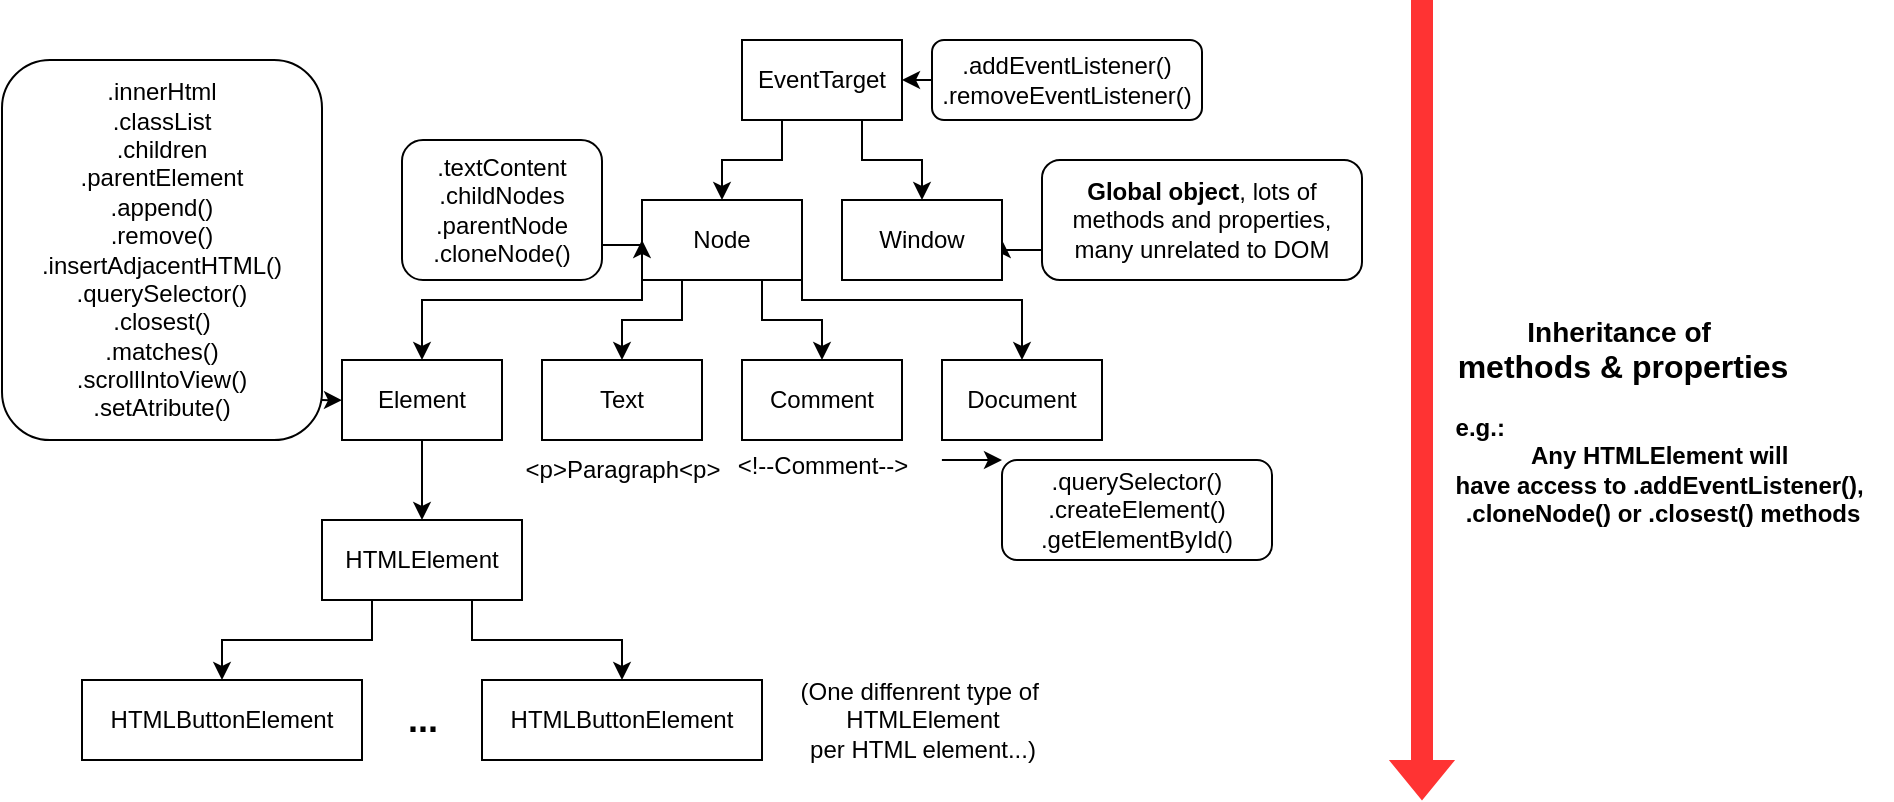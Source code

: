 <mxfile version="24.7.17">
  <diagram name="Page-1" id="cwCSMLvQB16mqPzhgLTa">
    <mxGraphModel dx="1032" dy="1187" grid="1" gridSize="10" guides="1" tooltips="1" connect="1" arrows="1" fold="1" page="1" pageScale="1" pageWidth="1400" pageHeight="850" math="0" shadow="0">
      <root>
        <mxCell id="0" />
        <mxCell id="1" parent="0" />
        <mxCell id="5odNm_XxMNScw-jy-BF9-6" style="edgeStyle=orthogonalEdgeStyle;rounded=0;orthogonalLoop=1;jettySize=auto;html=1;exitX=0.25;exitY=1;exitDx=0;exitDy=0;entryX=0.5;entryY=0;entryDx=0;entryDy=0;" edge="1" parent="1" source="5odNm_XxMNScw-jy-BF9-1" target="5odNm_XxMNScw-jy-BF9-2">
          <mxGeometry relative="1" as="geometry" />
        </mxCell>
        <mxCell id="5odNm_XxMNScw-jy-BF9-7" style="edgeStyle=orthogonalEdgeStyle;rounded=0;orthogonalLoop=1;jettySize=auto;html=1;exitX=0.75;exitY=1;exitDx=0;exitDy=0;entryX=0.5;entryY=0;entryDx=0;entryDy=0;" edge="1" parent="1" source="5odNm_XxMNScw-jy-BF9-1" target="5odNm_XxMNScw-jy-BF9-3">
          <mxGeometry relative="1" as="geometry" />
        </mxCell>
        <mxCell id="5odNm_XxMNScw-jy-BF9-8" style="edgeStyle=orthogonalEdgeStyle;rounded=0;orthogonalLoop=1;jettySize=auto;html=1;exitX=1;exitY=1;exitDx=0;exitDy=0;entryX=0.5;entryY=0;entryDx=0;entryDy=0;" edge="1" parent="1" source="5odNm_XxMNScw-jy-BF9-1" target="5odNm_XxMNScw-jy-BF9-4">
          <mxGeometry relative="1" as="geometry">
            <Array as="points">
              <mxPoint x="520" y="230" />
              <mxPoint x="630" y="230" />
            </Array>
          </mxGeometry>
        </mxCell>
        <mxCell id="5odNm_XxMNScw-jy-BF9-9" style="edgeStyle=orthogonalEdgeStyle;rounded=0;orthogonalLoop=1;jettySize=auto;html=1;exitX=0;exitY=1;exitDx=0;exitDy=0;entryX=0.5;entryY=0;entryDx=0;entryDy=0;" edge="1" parent="1" source="5odNm_XxMNScw-jy-BF9-1" target="5odNm_XxMNScw-jy-BF9-5">
          <mxGeometry relative="1" as="geometry">
            <Array as="points">
              <mxPoint x="440" y="230" />
              <mxPoint x="330" y="230" />
            </Array>
          </mxGeometry>
        </mxCell>
        <mxCell id="5odNm_XxMNScw-jy-BF9-1" value="Node" style="rounded=0;whiteSpace=wrap;html=1;" vertex="1" parent="1">
          <mxGeometry x="440" y="180" width="80" height="40" as="geometry" />
        </mxCell>
        <mxCell id="5odNm_XxMNScw-jy-BF9-2" value="Text" style="rounded=0;whiteSpace=wrap;html=1;" vertex="1" parent="1">
          <mxGeometry x="390" y="260" width="80" height="40" as="geometry" />
        </mxCell>
        <mxCell id="5odNm_XxMNScw-jy-BF9-3" value="Comment" style="rounded=0;whiteSpace=wrap;html=1;" vertex="1" parent="1">
          <mxGeometry x="490" y="260" width="80" height="40" as="geometry" />
        </mxCell>
        <mxCell id="5odNm_XxMNScw-jy-BF9-4" value="Document" style="rounded=0;whiteSpace=wrap;html=1;" vertex="1" parent="1">
          <mxGeometry x="590" y="260" width="80" height="40" as="geometry" />
        </mxCell>
        <mxCell id="5odNm_XxMNScw-jy-BF9-11" style="edgeStyle=orthogonalEdgeStyle;rounded=0;orthogonalLoop=1;jettySize=auto;html=1;exitX=0.5;exitY=1;exitDx=0;exitDy=0;entryX=0.5;entryY=0;entryDx=0;entryDy=0;" edge="1" parent="1" source="5odNm_XxMNScw-jy-BF9-5" target="5odNm_XxMNScw-jy-BF9-10">
          <mxGeometry relative="1" as="geometry" />
        </mxCell>
        <mxCell id="5odNm_XxMNScw-jy-BF9-5" value="Element" style="rounded=0;whiteSpace=wrap;html=1;" vertex="1" parent="1">
          <mxGeometry x="290" y="260" width="80" height="40" as="geometry" />
        </mxCell>
        <mxCell id="5odNm_XxMNScw-jy-BF9-15" style="edgeStyle=orthogonalEdgeStyle;rounded=0;orthogonalLoop=1;jettySize=auto;html=1;exitX=0.25;exitY=1;exitDx=0;exitDy=0;entryX=0.5;entryY=0;entryDx=0;entryDy=0;" edge="1" parent="1" source="5odNm_XxMNScw-jy-BF9-10" target="5odNm_XxMNScw-jy-BF9-12">
          <mxGeometry relative="1" as="geometry" />
        </mxCell>
        <mxCell id="5odNm_XxMNScw-jy-BF9-16" style="edgeStyle=orthogonalEdgeStyle;rounded=0;orthogonalLoop=1;jettySize=auto;html=1;exitX=0.75;exitY=1;exitDx=0;exitDy=0;entryX=0.5;entryY=0;entryDx=0;entryDy=0;" edge="1" parent="1" source="5odNm_XxMNScw-jy-BF9-10" target="5odNm_XxMNScw-jy-BF9-14">
          <mxGeometry relative="1" as="geometry" />
        </mxCell>
        <mxCell id="5odNm_XxMNScw-jy-BF9-10" value="HTMLElement" style="rounded=0;whiteSpace=wrap;html=1;" vertex="1" parent="1">
          <mxGeometry x="280" y="340" width="100" height="40" as="geometry" />
        </mxCell>
        <mxCell id="5odNm_XxMNScw-jy-BF9-12" value="HTMLButtonElement" style="rounded=0;whiteSpace=wrap;html=1;" vertex="1" parent="1">
          <mxGeometry x="160" y="420" width="140" height="40" as="geometry" />
        </mxCell>
        <mxCell id="5odNm_XxMNScw-jy-BF9-13" value="&lt;font style=&quot;font-size: 18px;&quot;&gt;&lt;b&gt;...&lt;/b&gt;&lt;/font&gt;" style="text;html=1;align=center;verticalAlign=middle;resizable=0;points=[];autosize=1;strokeColor=none;fillColor=none;" vertex="1" parent="1">
          <mxGeometry x="310" y="420" width="40" height="40" as="geometry" />
        </mxCell>
        <mxCell id="5odNm_XxMNScw-jy-BF9-14" value="HTMLButtonElement" style="rounded=0;whiteSpace=wrap;html=1;" vertex="1" parent="1">
          <mxGeometry x="360" y="420" width="140" height="40" as="geometry" />
        </mxCell>
        <mxCell id="5odNm_XxMNScw-jy-BF9-31" style="edgeStyle=orthogonalEdgeStyle;rounded=0;orthogonalLoop=1;jettySize=auto;html=1;exitX=1;exitY=0.75;exitDx=0;exitDy=0;entryX=0;entryY=0.5;entryDx=0;entryDy=0;" edge="1" parent="1" source="5odNm_XxMNScw-jy-BF9-18" target="5odNm_XxMNScw-jy-BF9-1">
          <mxGeometry relative="1" as="geometry" />
        </mxCell>
        <mxCell id="5odNm_XxMNScw-jy-BF9-18" value=".textContent&lt;div&gt;.childNodes&lt;/div&gt;&lt;div&gt;.parentNode&lt;/div&gt;&lt;div&gt;.cloneNode()&lt;/div&gt;" style="rounded=1;whiteSpace=wrap;html=1;" vertex="1" parent="1">
          <mxGeometry x="320" y="150" width="100" height="70" as="geometry" />
        </mxCell>
        <mxCell id="5odNm_XxMNScw-jy-BF9-19" value=".innerHtml&lt;div&gt;.classList&lt;/div&gt;&lt;div&gt;.children&lt;/div&gt;&lt;div&gt;.parentElement&lt;/div&gt;&lt;div&gt;.append()&lt;/div&gt;&lt;div&gt;.remove()&lt;/div&gt;&lt;div&gt;.insertAdjacentHTML()&lt;/div&gt;&lt;div&gt;.querySelector()&lt;/div&gt;&lt;div&gt;.closest()&lt;/div&gt;&lt;div&gt;.matches()&lt;/div&gt;&lt;div&gt;.scrollIntoView()&lt;/div&gt;&lt;div&gt;.setAtribute()&lt;/div&gt;" style="rounded=1;whiteSpace=wrap;html=1;" vertex="1" parent="1">
          <mxGeometry x="120" y="110" width="160" height="190" as="geometry" />
        </mxCell>
        <mxCell id="5odNm_XxMNScw-jy-BF9-20" value="&amp;lt;p&amp;gt;Paragraph&amp;lt;p&amp;gt;" style="text;html=1;align=center;verticalAlign=middle;resizable=0;points=[];autosize=1;strokeColor=none;fillColor=none;" vertex="1" parent="1">
          <mxGeometry x="370" y="300" width="120" height="30" as="geometry" />
        </mxCell>
        <mxCell id="5odNm_XxMNScw-jy-BF9-21" value="&amp;lt;!--Comment--&amp;gt;" style="text;html=1;align=center;verticalAlign=middle;resizable=0;points=[];autosize=1;strokeColor=none;fillColor=none;" vertex="1" parent="1">
          <mxGeometry x="475" y="298" width="110" height="30" as="geometry" />
        </mxCell>
        <mxCell id="5odNm_XxMNScw-jy-BF9-22" value="(One diffenrent type of&amp;nbsp;&lt;div&gt;HTMLElement&lt;div&gt;per HTML element...)&lt;/div&gt;&lt;/div&gt;" style="text;html=1;align=center;verticalAlign=middle;resizable=0;points=[];autosize=1;strokeColor=none;fillColor=none;" vertex="1" parent="1">
          <mxGeometry x="505" y="410" width="150" height="60" as="geometry" />
        </mxCell>
        <mxCell id="5odNm_XxMNScw-jy-BF9-25" value="" style="shape=flexArrow;endArrow=classic;html=1;rounded=0;strokeColor=#FF3333;fillColor=#FF3333;" edge="1" parent="1">
          <mxGeometry width="50" height="50" relative="1" as="geometry">
            <mxPoint x="830" y="80" as="sourcePoint" />
            <mxPoint x="830" y="480" as="targetPoint" />
          </mxGeometry>
        </mxCell>
        <mxCell id="5odNm_XxMNScw-jy-BF9-26" value="&lt;b&gt;&lt;font style=&quot;font-size: 14px;&quot;&gt;Inheritance of&amp;nbsp;&lt;/font&gt;&lt;/b&gt;&lt;div&gt;&lt;b&gt;&lt;font size=&quot;3&quot;&gt;methods &amp;amp; properties&lt;/font&gt;&lt;/b&gt;&lt;/div&gt;" style="text;html=1;align=center;verticalAlign=middle;resizable=0;points=[];autosize=1;strokeColor=none;fillColor=none;" vertex="1" parent="1">
          <mxGeometry x="835" y="230" width="190" height="50" as="geometry" />
        </mxCell>
        <mxCell id="5odNm_XxMNScw-jy-BF9-27" value="&lt;div style=&quot;text-align: left;&quot;&gt;&lt;b&gt;e.g.:&amp;nbsp;&lt;/b&gt;&lt;/div&gt;&lt;div&gt;&lt;b&gt;Any HTMLElement will&amp;nbsp;&lt;/b&gt;&lt;/div&gt;&lt;div&gt;&lt;b&gt;have access to&amp;nbsp;&lt;span style=&quot;background-color: initial;&quot;&gt;.addEventListener(),&amp;nbsp;&lt;/span&gt;&lt;/b&gt;&lt;/div&gt;&lt;div&gt;&lt;b&gt;&lt;span style=&quot;background-color: initial;&quot;&gt;.cloneNode()&amp;nbsp;&lt;/span&gt;&lt;span style=&quot;background-color: initial;&quot;&gt;or .closest() methods&lt;/span&gt;&lt;/b&gt;&lt;/div&gt;" style="text;html=1;align=center;verticalAlign=middle;resizable=0;points=[];autosize=1;strokeColor=none;fillColor=none;" vertex="1" parent="1">
          <mxGeometry x="835" y="280" width="230" height="70" as="geometry" />
        </mxCell>
        <mxCell id="5odNm_XxMNScw-jy-BF9-30" style="edgeStyle=orthogonalEdgeStyle;rounded=0;orthogonalLoop=1;jettySize=auto;html=1;exitX=1;exitY=0.895;exitDx=0;exitDy=0;entryX=0;entryY=0.5;entryDx=0;entryDy=0;exitPerimeter=0;" edge="1" parent="1" source="5odNm_XxMNScw-jy-BF9-19" target="5odNm_XxMNScw-jy-BF9-5">
          <mxGeometry relative="1" as="geometry" />
        </mxCell>
        <mxCell id="5odNm_XxMNScw-jy-BF9-32" value=".addEventListener()&lt;div&gt;.removeEventListener()&lt;/div&gt;" style="rounded=1;whiteSpace=wrap;html=1;" vertex="1" parent="1">
          <mxGeometry x="585" y="100" width="135" height="40" as="geometry" />
        </mxCell>
        <mxCell id="5odNm_XxMNScw-jy-BF9-36" style="edgeStyle=orthogonalEdgeStyle;rounded=0;orthogonalLoop=1;jettySize=auto;html=1;exitX=0.25;exitY=1;exitDx=0;exitDy=0;entryX=0.5;entryY=0;entryDx=0;entryDy=0;" edge="1" parent="1" source="5odNm_XxMNScw-jy-BF9-33" target="5odNm_XxMNScw-jy-BF9-1">
          <mxGeometry relative="1" as="geometry" />
        </mxCell>
        <mxCell id="5odNm_XxMNScw-jy-BF9-37" style="edgeStyle=orthogonalEdgeStyle;rounded=0;orthogonalLoop=1;jettySize=auto;html=1;exitX=0.75;exitY=1;exitDx=0;exitDy=0;entryX=0.5;entryY=0;entryDx=0;entryDy=0;" edge="1" parent="1" source="5odNm_XxMNScw-jy-BF9-33" target="5odNm_XxMNScw-jy-BF9-35">
          <mxGeometry relative="1" as="geometry" />
        </mxCell>
        <mxCell id="5odNm_XxMNScw-jy-BF9-38" style="edgeStyle=orthogonalEdgeStyle;rounded=0;orthogonalLoop=1;jettySize=auto;html=1;exitX=0;exitY=0.5;exitDx=0;exitDy=0;entryX=1;entryY=0.5;entryDx=0;entryDy=0;" edge="1" parent="1" source="5odNm_XxMNScw-jy-BF9-32" target="5odNm_XxMNScw-jy-BF9-33">
          <mxGeometry relative="1" as="geometry" />
        </mxCell>
        <mxCell id="5odNm_XxMNScw-jy-BF9-33" value="EventTarget" style="rounded=0;whiteSpace=wrap;html=1;" vertex="1" parent="1">
          <mxGeometry x="490" y="100" width="80" height="40" as="geometry" />
        </mxCell>
        <mxCell id="5odNm_XxMNScw-jy-BF9-41" style="edgeStyle=orthogonalEdgeStyle;rounded=0;orthogonalLoop=1;jettySize=auto;html=1;exitX=0;exitY=0.75;exitDx=0;exitDy=0;entryX=1;entryY=0.5;entryDx=0;entryDy=0;" edge="1" parent="1" target="5odNm_XxMNScw-jy-BF9-35">
          <mxGeometry relative="1" as="geometry">
            <mxPoint x="640" y="205" as="sourcePoint" />
          </mxGeometry>
        </mxCell>
        <mxCell id="5odNm_XxMNScw-jy-BF9-35" value="Window" style="rounded=0;whiteSpace=wrap;html=1;" vertex="1" parent="1">
          <mxGeometry x="540" y="180" width="80" height="40" as="geometry" />
        </mxCell>
        <mxCell id="5odNm_XxMNScw-jy-BF9-42" value="&lt;b&gt;Global object&lt;/b&gt;, lots of methods and properties, many unrelated to DOM" style="rounded=1;whiteSpace=wrap;html=1;" vertex="1" parent="1">
          <mxGeometry x="640" y="160" width="160" height="60" as="geometry" />
        </mxCell>
        <mxCell id="5odNm_XxMNScw-jy-BF9-43" value=".querySelector()&lt;div&gt;.createElement()&lt;/div&gt;&lt;div&gt;.getElementById()&lt;/div&gt;" style="rounded=1;whiteSpace=wrap;html=1;" vertex="1" parent="1">
          <mxGeometry x="620" y="310" width="135" height="50" as="geometry" />
        </mxCell>
        <mxCell id="5odNm_XxMNScw-jy-BF9-44" style="edgeStyle=orthogonalEdgeStyle;rounded=0;orthogonalLoop=1;jettySize=auto;html=1;exitX=1.045;exitY=0.4;exitDx=0;exitDy=0;entryX=0;entryY=0;entryDx=0;entryDy=0;exitPerimeter=0;" edge="1" parent="1" source="5odNm_XxMNScw-jy-BF9-21" target="5odNm_XxMNScw-jy-BF9-43">
          <mxGeometry relative="1" as="geometry" />
        </mxCell>
      </root>
    </mxGraphModel>
  </diagram>
</mxfile>
